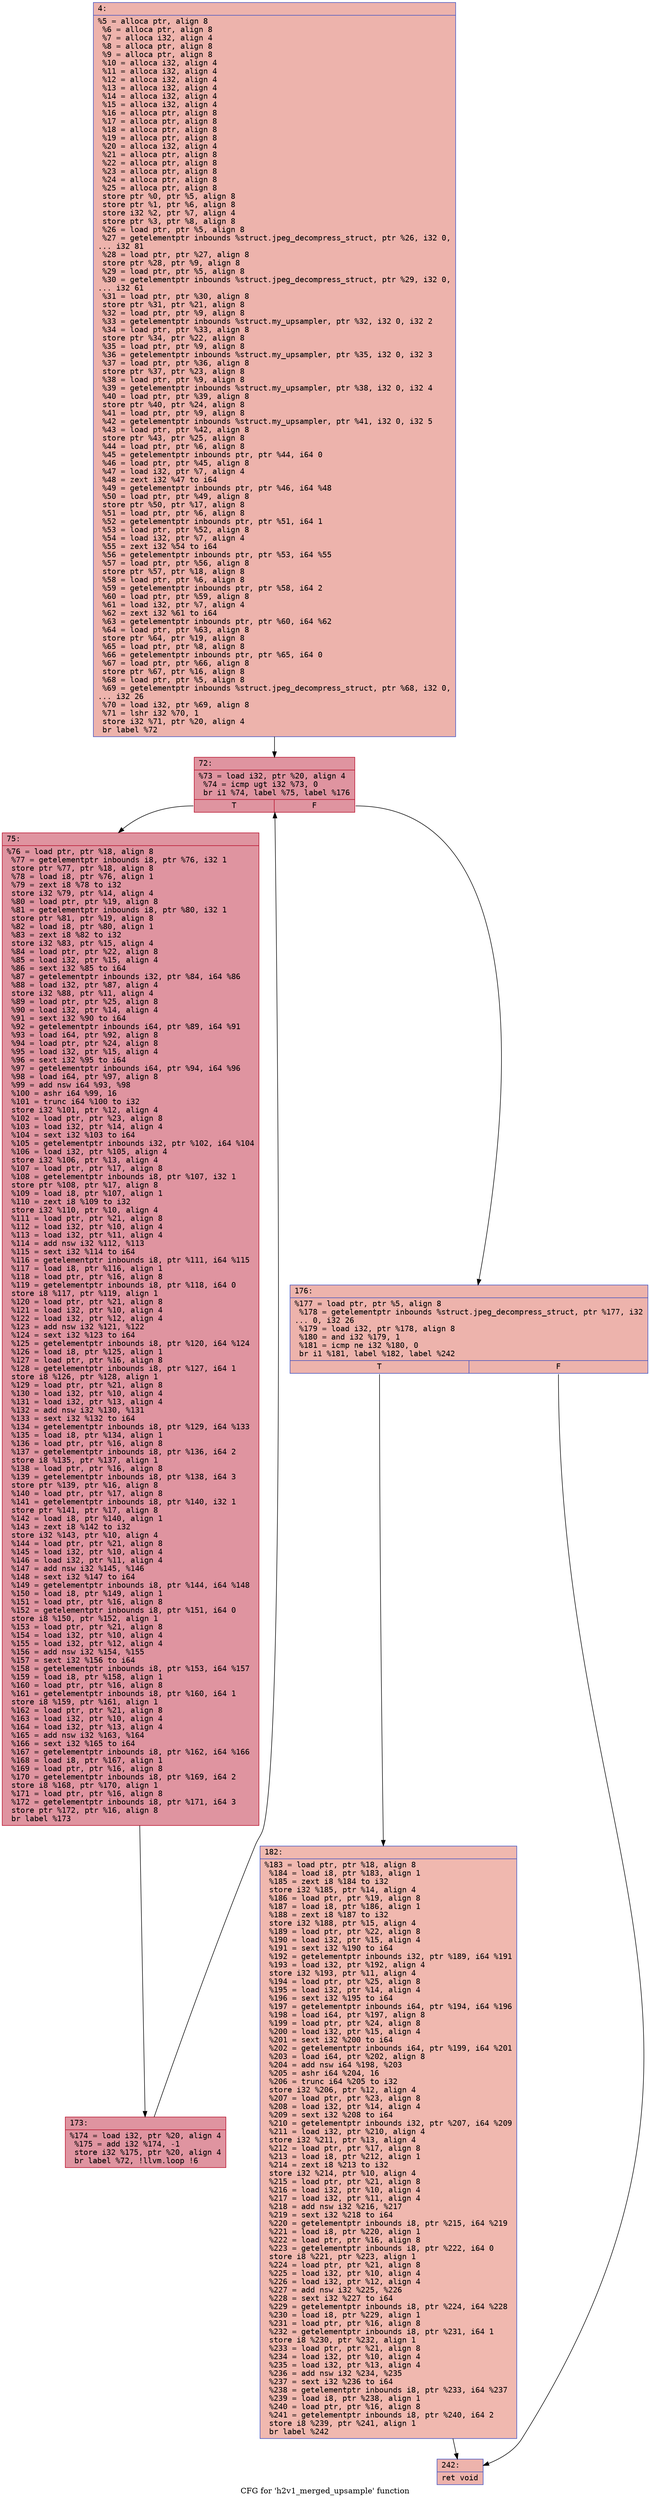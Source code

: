 digraph "CFG for 'h2v1_merged_upsample' function" {
	label="CFG for 'h2v1_merged_upsample' function";

	Node0x60000017e850 [shape=record,color="#3d50c3ff", style=filled, fillcolor="#d6524470" fontname="Courier",label="{4:\l|  %5 = alloca ptr, align 8\l  %6 = alloca ptr, align 8\l  %7 = alloca i32, align 4\l  %8 = alloca ptr, align 8\l  %9 = alloca ptr, align 8\l  %10 = alloca i32, align 4\l  %11 = alloca i32, align 4\l  %12 = alloca i32, align 4\l  %13 = alloca i32, align 4\l  %14 = alloca i32, align 4\l  %15 = alloca i32, align 4\l  %16 = alloca ptr, align 8\l  %17 = alloca ptr, align 8\l  %18 = alloca ptr, align 8\l  %19 = alloca ptr, align 8\l  %20 = alloca i32, align 4\l  %21 = alloca ptr, align 8\l  %22 = alloca ptr, align 8\l  %23 = alloca ptr, align 8\l  %24 = alloca ptr, align 8\l  %25 = alloca ptr, align 8\l  store ptr %0, ptr %5, align 8\l  store ptr %1, ptr %6, align 8\l  store i32 %2, ptr %7, align 4\l  store ptr %3, ptr %8, align 8\l  %26 = load ptr, ptr %5, align 8\l  %27 = getelementptr inbounds %struct.jpeg_decompress_struct, ptr %26, i32 0,\l... i32 81\l  %28 = load ptr, ptr %27, align 8\l  store ptr %28, ptr %9, align 8\l  %29 = load ptr, ptr %5, align 8\l  %30 = getelementptr inbounds %struct.jpeg_decompress_struct, ptr %29, i32 0,\l... i32 61\l  %31 = load ptr, ptr %30, align 8\l  store ptr %31, ptr %21, align 8\l  %32 = load ptr, ptr %9, align 8\l  %33 = getelementptr inbounds %struct.my_upsampler, ptr %32, i32 0, i32 2\l  %34 = load ptr, ptr %33, align 8\l  store ptr %34, ptr %22, align 8\l  %35 = load ptr, ptr %9, align 8\l  %36 = getelementptr inbounds %struct.my_upsampler, ptr %35, i32 0, i32 3\l  %37 = load ptr, ptr %36, align 8\l  store ptr %37, ptr %23, align 8\l  %38 = load ptr, ptr %9, align 8\l  %39 = getelementptr inbounds %struct.my_upsampler, ptr %38, i32 0, i32 4\l  %40 = load ptr, ptr %39, align 8\l  store ptr %40, ptr %24, align 8\l  %41 = load ptr, ptr %9, align 8\l  %42 = getelementptr inbounds %struct.my_upsampler, ptr %41, i32 0, i32 5\l  %43 = load ptr, ptr %42, align 8\l  store ptr %43, ptr %25, align 8\l  %44 = load ptr, ptr %6, align 8\l  %45 = getelementptr inbounds ptr, ptr %44, i64 0\l  %46 = load ptr, ptr %45, align 8\l  %47 = load i32, ptr %7, align 4\l  %48 = zext i32 %47 to i64\l  %49 = getelementptr inbounds ptr, ptr %46, i64 %48\l  %50 = load ptr, ptr %49, align 8\l  store ptr %50, ptr %17, align 8\l  %51 = load ptr, ptr %6, align 8\l  %52 = getelementptr inbounds ptr, ptr %51, i64 1\l  %53 = load ptr, ptr %52, align 8\l  %54 = load i32, ptr %7, align 4\l  %55 = zext i32 %54 to i64\l  %56 = getelementptr inbounds ptr, ptr %53, i64 %55\l  %57 = load ptr, ptr %56, align 8\l  store ptr %57, ptr %18, align 8\l  %58 = load ptr, ptr %6, align 8\l  %59 = getelementptr inbounds ptr, ptr %58, i64 2\l  %60 = load ptr, ptr %59, align 8\l  %61 = load i32, ptr %7, align 4\l  %62 = zext i32 %61 to i64\l  %63 = getelementptr inbounds ptr, ptr %60, i64 %62\l  %64 = load ptr, ptr %63, align 8\l  store ptr %64, ptr %19, align 8\l  %65 = load ptr, ptr %8, align 8\l  %66 = getelementptr inbounds ptr, ptr %65, i64 0\l  %67 = load ptr, ptr %66, align 8\l  store ptr %67, ptr %16, align 8\l  %68 = load ptr, ptr %5, align 8\l  %69 = getelementptr inbounds %struct.jpeg_decompress_struct, ptr %68, i32 0,\l... i32 26\l  %70 = load i32, ptr %69, align 8\l  %71 = lshr i32 %70, 1\l  store i32 %71, ptr %20, align 4\l  br label %72\l}"];
	Node0x60000017e850 -> Node0x60000017e8a0[tooltip="4 -> 72\nProbability 100.00%" ];
	Node0x60000017e8a0 [shape=record,color="#b70d28ff", style=filled, fillcolor="#b70d2870" fontname="Courier",label="{72:\l|  %73 = load i32, ptr %20, align 4\l  %74 = icmp ugt i32 %73, 0\l  br i1 %74, label %75, label %176\l|{<s0>T|<s1>F}}"];
	Node0x60000017e8a0:s0 -> Node0x60000017e8f0[tooltip="72 -> 75\nProbability 96.88%" ];
	Node0x60000017e8a0:s1 -> Node0x60000017e990[tooltip="72 -> 176\nProbability 3.12%" ];
	Node0x60000017e8f0 [shape=record,color="#b70d28ff", style=filled, fillcolor="#b70d2870" fontname="Courier",label="{75:\l|  %76 = load ptr, ptr %18, align 8\l  %77 = getelementptr inbounds i8, ptr %76, i32 1\l  store ptr %77, ptr %18, align 8\l  %78 = load i8, ptr %76, align 1\l  %79 = zext i8 %78 to i32\l  store i32 %79, ptr %14, align 4\l  %80 = load ptr, ptr %19, align 8\l  %81 = getelementptr inbounds i8, ptr %80, i32 1\l  store ptr %81, ptr %19, align 8\l  %82 = load i8, ptr %80, align 1\l  %83 = zext i8 %82 to i32\l  store i32 %83, ptr %15, align 4\l  %84 = load ptr, ptr %22, align 8\l  %85 = load i32, ptr %15, align 4\l  %86 = sext i32 %85 to i64\l  %87 = getelementptr inbounds i32, ptr %84, i64 %86\l  %88 = load i32, ptr %87, align 4\l  store i32 %88, ptr %11, align 4\l  %89 = load ptr, ptr %25, align 8\l  %90 = load i32, ptr %14, align 4\l  %91 = sext i32 %90 to i64\l  %92 = getelementptr inbounds i64, ptr %89, i64 %91\l  %93 = load i64, ptr %92, align 8\l  %94 = load ptr, ptr %24, align 8\l  %95 = load i32, ptr %15, align 4\l  %96 = sext i32 %95 to i64\l  %97 = getelementptr inbounds i64, ptr %94, i64 %96\l  %98 = load i64, ptr %97, align 8\l  %99 = add nsw i64 %93, %98\l  %100 = ashr i64 %99, 16\l  %101 = trunc i64 %100 to i32\l  store i32 %101, ptr %12, align 4\l  %102 = load ptr, ptr %23, align 8\l  %103 = load i32, ptr %14, align 4\l  %104 = sext i32 %103 to i64\l  %105 = getelementptr inbounds i32, ptr %102, i64 %104\l  %106 = load i32, ptr %105, align 4\l  store i32 %106, ptr %13, align 4\l  %107 = load ptr, ptr %17, align 8\l  %108 = getelementptr inbounds i8, ptr %107, i32 1\l  store ptr %108, ptr %17, align 8\l  %109 = load i8, ptr %107, align 1\l  %110 = zext i8 %109 to i32\l  store i32 %110, ptr %10, align 4\l  %111 = load ptr, ptr %21, align 8\l  %112 = load i32, ptr %10, align 4\l  %113 = load i32, ptr %11, align 4\l  %114 = add nsw i32 %112, %113\l  %115 = sext i32 %114 to i64\l  %116 = getelementptr inbounds i8, ptr %111, i64 %115\l  %117 = load i8, ptr %116, align 1\l  %118 = load ptr, ptr %16, align 8\l  %119 = getelementptr inbounds i8, ptr %118, i64 0\l  store i8 %117, ptr %119, align 1\l  %120 = load ptr, ptr %21, align 8\l  %121 = load i32, ptr %10, align 4\l  %122 = load i32, ptr %12, align 4\l  %123 = add nsw i32 %121, %122\l  %124 = sext i32 %123 to i64\l  %125 = getelementptr inbounds i8, ptr %120, i64 %124\l  %126 = load i8, ptr %125, align 1\l  %127 = load ptr, ptr %16, align 8\l  %128 = getelementptr inbounds i8, ptr %127, i64 1\l  store i8 %126, ptr %128, align 1\l  %129 = load ptr, ptr %21, align 8\l  %130 = load i32, ptr %10, align 4\l  %131 = load i32, ptr %13, align 4\l  %132 = add nsw i32 %130, %131\l  %133 = sext i32 %132 to i64\l  %134 = getelementptr inbounds i8, ptr %129, i64 %133\l  %135 = load i8, ptr %134, align 1\l  %136 = load ptr, ptr %16, align 8\l  %137 = getelementptr inbounds i8, ptr %136, i64 2\l  store i8 %135, ptr %137, align 1\l  %138 = load ptr, ptr %16, align 8\l  %139 = getelementptr inbounds i8, ptr %138, i64 3\l  store ptr %139, ptr %16, align 8\l  %140 = load ptr, ptr %17, align 8\l  %141 = getelementptr inbounds i8, ptr %140, i32 1\l  store ptr %141, ptr %17, align 8\l  %142 = load i8, ptr %140, align 1\l  %143 = zext i8 %142 to i32\l  store i32 %143, ptr %10, align 4\l  %144 = load ptr, ptr %21, align 8\l  %145 = load i32, ptr %10, align 4\l  %146 = load i32, ptr %11, align 4\l  %147 = add nsw i32 %145, %146\l  %148 = sext i32 %147 to i64\l  %149 = getelementptr inbounds i8, ptr %144, i64 %148\l  %150 = load i8, ptr %149, align 1\l  %151 = load ptr, ptr %16, align 8\l  %152 = getelementptr inbounds i8, ptr %151, i64 0\l  store i8 %150, ptr %152, align 1\l  %153 = load ptr, ptr %21, align 8\l  %154 = load i32, ptr %10, align 4\l  %155 = load i32, ptr %12, align 4\l  %156 = add nsw i32 %154, %155\l  %157 = sext i32 %156 to i64\l  %158 = getelementptr inbounds i8, ptr %153, i64 %157\l  %159 = load i8, ptr %158, align 1\l  %160 = load ptr, ptr %16, align 8\l  %161 = getelementptr inbounds i8, ptr %160, i64 1\l  store i8 %159, ptr %161, align 1\l  %162 = load ptr, ptr %21, align 8\l  %163 = load i32, ptr %10, align 4\l  %164 = load i32, ptr %13, align 4\l  %165 = add nsw i32 %163, %164\l  %166 = sext i32 %165 to i64\l  %167 = getelementptr inbounds i8, ptr %162, i64 %166\l  %168 = load i8, ptr %167, align 1\l  %169 = load ptr, ptr %16, align 8\l  %170 = getelementptr inbounds i8, ptr %169, i64 2\l  store i8 %168, ptr %170, align 1\l  %171 = load ptr, ptr %16, align 8\l  %172 = getelementptr inbounds i8, ptr %171, i64 3\l  store ptr %172, ptr %16, align 8\l  br label %173\l}"];
	Node0x60000017e8f0 -> Node0x60000017e940[tooltip="75 -> 173\nProbability 100.00%" ];
	Node0x60000017e940 [shape=record,color="#b70d28ff", style=filled, fillcolor="#b70d2870" fontname="Courier",label="{173:\l|  %174 = load i32, ptr %20, align 4\l  %175 = add i32 %174, -1\l  store i32 %175, ptr %20, align 4\l  br label %72, !llvm.loop !6\l}"];
	Node0x60000017e940 -> Node0x60000017e8a0[tooltip="173 -> 72\nProbability 100.00%" ];
	Node0x60000017e990 [shape=record,color="#3d50c3ff", style=filled, fillcolor="#d6524470" fontname="Courier",label="{176:\l|  %177 = load ptr, ptr %5, align 8\l  %178 = getelementptr inbounds %struct.jpeg_decompress_struct, ptr %177, i32\l... 0, i32 26\l  %179 = load i32, ptr %178, align 8\l  %180 = and i32 %179, 1\l  %181 = icmp ne i32 %180, 0\l  br i1 %181, label %182, label %242\l|{<s0>T|<s1>F}}"];
	Node0x60000017e990:s0 -> Node0x60000017e9e0[tooltip="176 -> 182\nProbability 50.00%" ];
	Node0x60000017e990:s1 -> Node0x60000017ea30[tooltip="176 -> 242\nProbability 50.00%" ];
	Node0x60000017e9e0 [shape=record,color="#3d50c3ff", style=filled, fillcolor="#dc5d4a70" fontname="Courier",label="{182:\l|  %183 = load ptr, ptr %18, align 8\l  %184 = load i8, ptr %183, align 1\l  %185 = zext i8 %184 to i32\l  store i32 %185, ptr %14, align 4\l  %186 = load ptr, ptr %19, align 8\l  %187 = load i8, ptr %186, align 1\l  %188 = zext i8 %187 to i32\l  store i32 %188, ptr %15, align 4\l  %189 = load ptr, ptr %22, align 8\l  %190 = load i32, ptr %15, align 4\l  %191 = sext i32 %190 to i64\l  %192 = getelementptr inbounds i32, ptr %189, i64 %191\l  %193 = load i32, ptr %192, align 4\l  store i32 %193, ptr %11, align 4\l  %194 = load ptr, ptr %25, align 8\l  %195 = load i32, ptr %14, align 4\l  %196 = sext i32 %195 to i64\l  %197 = getelementptr inbounds i64, ptr %194, i64 %196\l  %198 = load i64, ptr %197, align 8\l  %199 = load ptr, ptr %24, align 8\l  %200 = load i32, ptr %15, align 4\l  %201 = sext i32 %200 to i64\l  %202 = getelementptr inbounds i64, ptr %199, i64 %201\l  %203 = load i64, ptr %202, align 8\l  %204 = add nsw i64 %198, %203\l  %205 = ashr i64 %204, 16\l  %206 = trunc i64 %205 to i32\l  store i32 %206, ptr %12, align 4\l  %207 = load ptr, ptr %23, align 8\l  %208 = load i32, ptr %14, align 4\l  %209 = sext i32 %208 to i64\l  %210 = getelementptr inbounds i32, ptr %207, i64 %209\l  %211 = load i32, ptr %210, align 4\l  store i32 %211, ptr %13, align 4\l  %212 = load ptr, ptr %17, align 8\l  %213 = load i8, ptr %212, align 1\l  %214 = zext i8 %213 to i32\l  store i32 %214, ptr %10, align 4\l  %215 = load ptr, ptr %21, align 8\l  %216 = load i32, ptr %10, align 4\l  %217 = load i32, ptr %11, align 4\l  %218 = add nsw i32 %216, %217\l  %219 = sext i32 %218 to i64\l  %220 = getelementptr inbounds i8, ptr %215, i64 %219\l  %221 = load i8, ptr %220, align 1\l  %222 = load ptr, ptr %16, align 8\l  %223 = getelementptr inbounds i8, ptr %222, i64 0\l  store i8 %221, ptr %223, align 1\l  %224 = load ptr, ptr %21, align 8\l  %225 = load i32, ptr %10, align 4\l  %226 = load i32, ptr %12, align 4\l  %227 = add nsw i32 %225, %226\l  %228 = sext i32 %227 to i64\l  %229 = getelementptr inbounds i8, ptr %224, i64 %228\l  %230 = load i8, ptr %229, align 1\l  %231 = load ptr, ptr %16, align 8\l  %232 = getelementptr inbounds i8, ptr %231, i64 1\l  store i8 %230, ptr %232, align 1\l  %233 = load ptr, ptr %21, align 8\l  %234 = load i32, ptr %10, align 4\l  %235 = load i32, ptr %13, align 4\l  %236 = add nsw i32 %234, %235\l  %237 = sext i32 %236 to i64\l  %238 = getelementptr inbounds i8, ptr %233, i64 %237\l  %239 = load i8, ptr %238, align 1\l  %240 = load ptr, ptr %16, align 8\l  %241 = getelementptr inbounds i8, ptr %240, i64 2\l  store i8 %239, ptr %241, align 1\l  br label %242\l}"];
	Node0x60000017e9e0 -> Node0x60000017ea30[tooltip="182 -> 242\nProbability 100.00%" ];
	Node0x60000017ea30 [shape=record,color="#3d50c3ff", style=filled, fillcolor="#d6524470" fontname="Courier",label="{242:\l|  ret void\l}"];
}
